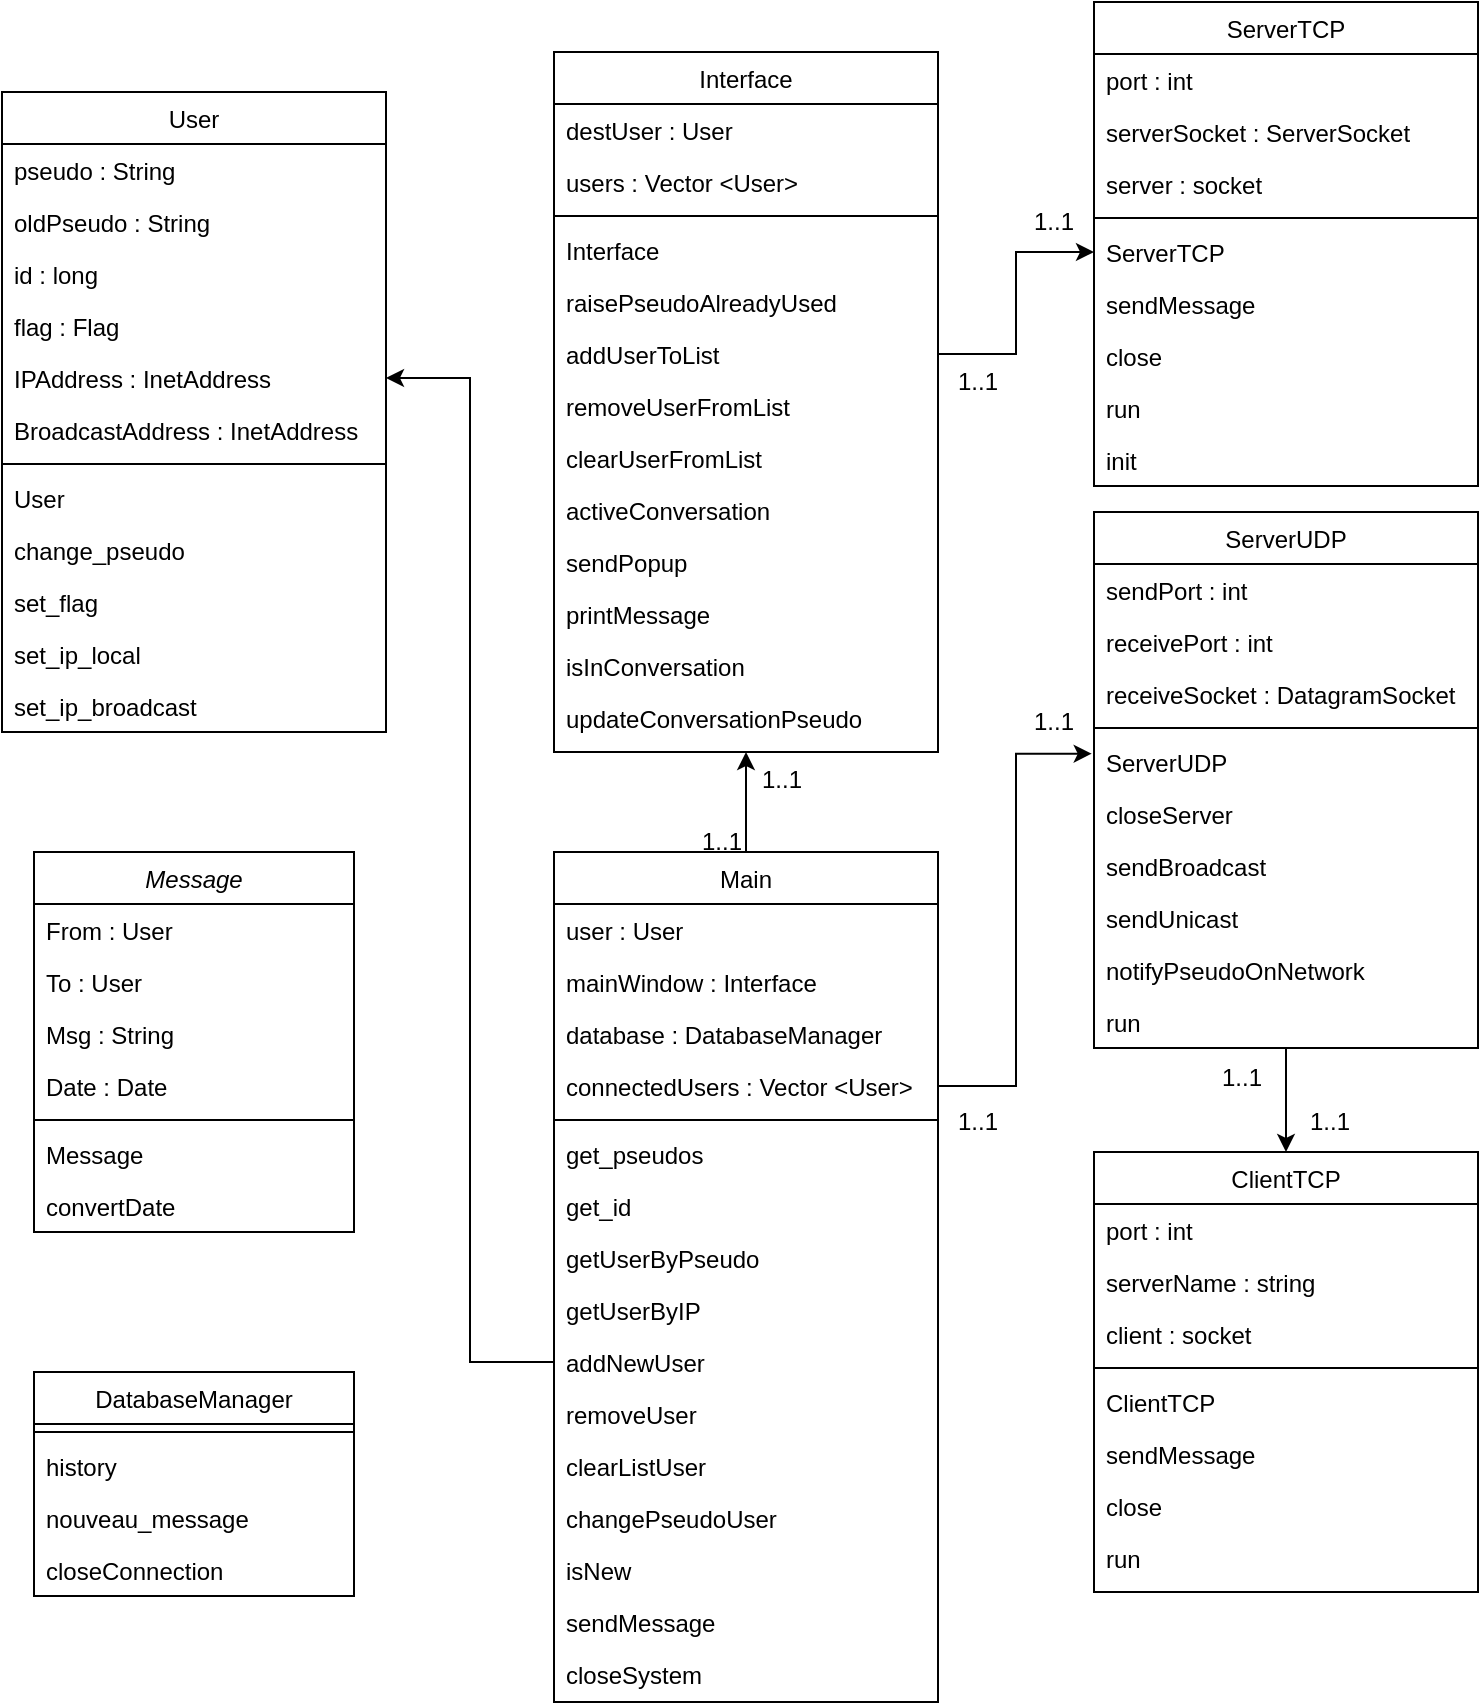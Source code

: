<mxfile version="16.4.11" type="github">
  <diagram id="C5RBs43oDa-KdzZeNtuy" name="Page-1">
    <mxGraphModel dx="1651" dy="467" grid="1" gridSize="10" guides="1" tooltips="1" connect="1" arrows="1" fold="1" page="1" pageScale="1" pageWidth="827" pageHeight="1169" math="0" shadow="0">
      <root>
        <mxCell id="WIyWlLk6GJQsqaUBKTNV-0" />
        <mxCell id="WIyWlLk6GJQsqaUBKTNV-1" parent="WIyWlLk6GJQsqaUBKTNV-0" />
        <mxCell id="8kLM8zrlsJxYvJIO7Vw3-0" value="Message" style="swimlane;fontStyle=2;align=center;verticalAlign=top;childLayout=stackLayout;horizontal=1;startSize=26;horizontalStack=0;resizeParent=1;resizeLast=0;collapsible=1;marginBottom=0;rounded=0;shadow=0;strokeWidth=1;" parent="WIyWlLk6GJQsqaUBKTNV-1" vertex="1">
          <mxGeometry x="-254" y="1010" width="160" height="190" as="geometry">
            <mxRectangle x="230" y="140" width="160" height="26" as="alternateBounds" />
          </mxGeometry>
        </mxCell>
        <mxCell id="8kLM8zrlsJxYvJIO7Vw3-1" value="From : User" style="text;align=left;verticalAlign=top;spacingLeft=4;spacingRight=4;overflow=hidden;rotatable=0;points=[[0,0.5],[1,0.5]];portConstraint=eastwest;" parent="8kLM8zrlsJxYvJIO7Vw3-0" vertex="1">
          <mxGeometry y="26" width="160" height="26" as="geometry" />
        </mxCell>
        <mxCell id="8kLM8zrlsJxYvJIO7Vw3-2" value="To : User" style="text;align=left;verticalAlign=top;spacingLeft=4;spacingRight=4;overflow=hidden;rotatable=0;points=[[0,0.5],[1,0.5]];portConstraint=eastwest;rounded=0;shadow=0;html=0;" parent="8kLM8zrlsJxYvJIO7Vw3-0" vertex="1">
          <mxGeometry y="52" width="160" height="26" as="geometry" />
        </mxCell>
        <mxCell id="8kLM8zrlsJxYvJIO7Vw3-3" value="Msg : String" style="text;align=left;verticalAlign=top;spacingLeft=4;spacingRight=4;overflow=hidden;rotatable=0;points=[[0,0.5],[1,0.5]];portConstraint=eastwest;rounded=0;shadow=0;html=0;" parent="8kLM8zrlsJxYvJIO7Vw3-0" vertex="1">
          <mxGeometry y="78" width="160" height="26" as="geometry" />
        </mxCell>
        <mxCell id="8kLM8zrlsJxYvJIO7Vw3-4" value="Date : Date" style="text;align=left;verticalAlign=top;spacingLeft=4;spacingRight=4;overflow=hidden;rotatable=0;points=[[0,0.5],[1,0.5]];portConstraint=eastwest;rounded=0;shadow=0;html=0;" parent="8kLM8zrlsJxYvJIO7Vw3-0" vertex="1">
          <mxGeometry y="104" width="160" height="26" as="geometry" />
        </mxCell>
        <mxCell id="8kLM8zrlsJxYvJIO7Vw3-5" value="" style="line;html=1;strokeWidth=1;align=left;verticalAlign=middle;spacingTop=-1;spacingLeft=3;spacingRight=3;rotatable=0;labelPosition=right;points=[];portConstraint=eastwest;" parent="8kLM8zrlsJxYvJIO7Vw3-0" vertex="1">
          <mxGeometry y="130" width="160" height="8" as="geometry" />
        </mxCell>
        <mxCell id="8kLM8zrlsJxYvJIO7Vw3-6" value="Message" style="text;align=left;verticalAlign=top;spacingLeft=4;spacingRight=4;overflow=hidden;rotatable=0;points=[[0,0.5],[1,0.5]];portConstraint=eastwest;" parent="8kLM8zrlsJxYvJIO7Vw3-0" vertex="1">
          <mxGeometry y="138" width="160" height="26" as="geometry" />
        </mxCell>
        <mxCell id="8kLM8zrlsJxYvJIO7Vw3-7" value="convertDate" style="text;align=left;verticalAlign=top;spacingLeft=4;spacingRight=4;overflow=hidden;rotatable=0;points=[[0,0.5],[1,0.5]];portConstraint=eastwest;" parent="8kLM8zrlsJxYvJIO7Vw3-0" vertex="1">
          <mxGeometry y="164" width="160" height="26" as="geometry" />
        </mxCell>
        <mxCell id="8kLM8zrlsJxYvJIO7Vw3-8" value="DatabaseManager" style="swimlane;fontStyle=0;align=center;verticalAlign=top;childLayout=stackLayout;horizontal=1;startSize=26;horizontalStack=0;resizeParent=1;resizeLast=0;collapsible=1;marginBottom=0;rounded=0;shadow=0;strokeWidth=1;" parent="WIyWlLk6GJQsqaUBKTNV-1" vertex="1">
          <mxGeometry x="-254" y="1270" width="160" height="112" as="geometry">
            <mxRectangle x="130" y="380" width="160" height="26" as="alternateBounds" />
          </mxGeometry>
        </mxCell>
        <mxCell id="8kLM8zrlsJxYvJIO7Vw3-9" value="" style="line;html=1;strokeWidth=1;align=left;verticalAlign=middle;spacingTop=-1;spacingLeft=3;spacingRight=3;rotatable=0;labelPosition=right;points=[];portConstraint=eastwest;" parent="8kLM8zrlsJxYvJIO7Vw3-8" vertex="1">
          <mxGeometry y="26" width="160" height="8" as="geometry" />
        </mxCell>
        <mxCell id="8kLM8zrlsJxYvJIO7Vw3-10" value="history" style="text;align=left;verticalAlign=top;spacingLeft=4;spacingRight=4;overflow=hidden;rotatable=0;points=[[0,0.5],[1,0.5]];portConstraint=eastwest;fontStyle=0" parent="8kLM8zrlsJxYvJIO7Vw3-8" vertex="1">
          <mxGeometry y="34" width="160" height="26" as="geometry" />
        </mxCell>
        <mxCell id="8kLM8zrlsJxYvJIO7Vw3-11" value="nouveau_message" style="text;align=left;verticalAlign=top;spacingLeft=4;spacingRight=4;overflow=hidden;rotatable=0;points=[[0,0.5],[1,0.5]];portConstraint=eastwest;" parent="8kLM8zrlsJxYvJIO7Vw3-8" vertex="1">
          <mxGeometry y="60" width="160" height="26" as="geometry" />
        </mxCell>
        <mxCell id="8kLM8zrlsJxYvJIO7Vw3-12" value="closeConnection" style="text;align=left;verticalAlign=top;spacingLeft=4;spacingRight=4;overflow=hidden;rotatable=0;points=[[0,0.5],[1,0.5]];portConstraint=eastwest;" parent="8kLM8zrlsJxYvJIO7Vw3-8" vertex="1">
          <mxGeometry y="86" width="160" height="26" as="geometry" />
        </mxCell>
        <mxCell id="8kLM8zrlsJxYvJIO7Vw3-13" value="User" style="swimlane;fontStyle=0;align=center;verticalAlign=top;childLayout=stackLayout;horizontal=1;startSize=26;horizontalStack=0;resizeParent=1;resizeLast=0;collapsible=1;marginBottom=0;rounded=0;shadow=0;strokeWidth=1;" parent="WIyWlLk6GJQsqaUBKTNV-1" vertex="1">
          <mxGeometry x="-270" y="630" width="192" height="320" as="geometry">
            <mxRectangle x="550" y="140" width="160" height="26" as="alternateBounds" />
          </mxGeometry>
        </mxCell>
        <mxCell id="8kLM8zrlsJxYvJIO7Vw3-14" value="pseudo : String" style="text;align=left;verticalAlign=top;spacingLeft=4;spacingRight=4;overflow=hidden;rotatable=0;points=[[0,0.5],[1,0.5]];portConstraint=eastwest;" parent="8kLM8zrlsJxYvJIO7Vw3-13" vertex="1">
          <mxGeometry y="26" width="192" height="26" as="geometry" />
        </mxCell>
        <mxCell id="8kLM8zrlsJxYvJIO7Vw3-15" value="oldPseudo : String" style="text;align=left;verticalAlign=top;spacingLeft=4;spacingRight=4;overflow=hidden;rotatable=0;points=[[0,0.5],[1,0.5]];portConstraint=eastwest;" parent="8kLM8zrlsJxYvJIO7Vw3-13" vertex="1">
          <mxGeometry y="52" width="192" height="26" as="geometry" />
        </mxCell>
        <mxCell id="8kLM8zrlsJxYvJIO7Vw3-16" value="id : long" style="text;align=left;verticalAlign=top;spacingLeft=4;spacingRight=4;overflow=hidden;rotatable=0;points=[[0,0.5],[1,0.5]];portConstraint=eastwest;rounded=0;shadow=0;html=0;" parent="8kLM8zrlsJxYvJIO7Vw3-13" vertex="1">
          <mxGeometry y="78" width="192" height="26" as="geometry" />
        </mxCell>
        <mxCell id="8kLM8zrlsJxYvJIO7Vw3-17" value="flag : Flag" style="text;align=left;verticalAlign=top;spacingLeft=4;spacingRight=4;overflow=hidden;rotatable=0;points=[[0,0.5],[1,0.5]];portConstraint=eastwest;rounded=0;shadow=0;html=0;" parent="8kLM8zrlsJxYvJIO7Vw3-13" vertex="1">
          <mxGeometry y="104" width="192" height="26" as="geometry" />
        </mxCell>
        <mxCell id="8kLM8zrlsJxYvJIO7Vw3-18" value="IPAddress : InetAddress" style="text;align=left;verticalAlign=top;spacingLeft=4;spacingRight=4;overflow=hidden;rotatable=0;points=[[0,0.5],[1,0.5]];portConstraint=eastwest;rounded=0;shadow=0;html=0;" parent="8kLM8zrlsJxYvJIO7Vw3-13" vertex="1">
          <mxGeometry y="130" width="192" height="26" as="geometry" />
        </mxCell>
        <mxCell id="8kLM8zrlsJxYvJIO7Vw3-19" value="BroadcastAddress : InetAddress" style="text;align=left;verticalAlign=top;spacingLeft=4;spacingRight=4;overflow=hidden;rotatable=0;points=[[0,0.5],[1,0.5]];portConstraint=eastwest;rounded=0;shadow=0;html=0;" parent="8kLM8zrlsJxYvJIO7Vw3-13" vertex="1">
          <mxGeometry y="156" width="192" height="26" as="geometry" />
        </mxCell>
        <mxCell id="8kLM8zrlsJxYvJIO7Vw3-20" value="" style="line;html=1;strokeWidth=1;align=left;verticalAlign=middle;spacingTop=-1;spacingLeft=3;spacingRight=3;rotatable=0;labelPosition=right;points=[];portConstraint=eastwest;" parent="8kLM8zrlsJxYvJIO7Vw3-13" vertex="1">
          <mxGeometry y="182" width="192" height="8" as="geometry" />
        </mxCell>
        <mxCell id="8kLM8zrlsJxYvJIO7Vw3-21" value="User " style="text;align=left;verticalAlign=top;spacingLeft=4;spacingRight=4;overflow=hidden;rotatable=0;points=[[0,0.5],[1,0.5]];portConstraint=eastwest;" parent="8kLM8zrlsJxYvJIO7Vw3-13" vertex="1">
          <mxGeometry y="190" width="192" height="26" as="geometry" />
        </mxCell>
        <mxCell id="8kLM8zrlsJxYvJIO7Vw3-22" value="change_pseudo" style="text;align=left;verticalAlign=top;spacingLeft=4;spacingRight=4;overflow=hidden;rotatable=0;points=[[0,0.5],[1,0.5]];portConstraint=eastwest;" parent="8kLM8zrlsJxYvJIO7Vw3-13" vertex="1">
          <mxGeometry y="216" width="192" height="26" as="geometry" />
        </mxCell>
        <mxCell id="8kLM8zrlsJxYvJIO7Vw3-23" value="set_flag" style="text;align=left;verticalAlign=top;spacingLeft=4;spacingRight=4;overflow=hidden;rotatable=0;points=[[0,0.5],[1,0.5]];portConstraint=eastwest;" parent="8kLM8zrlsJxYvJIO7Vw3-13" vertex="1">
          <mxGeometry y="242" width="192" height="26" as="geometry" />
        </mxCell>
        <mxCell id="8kLM8zrlsJxYvJIO7Vw3-24" value="set_ip_local" style="text;align=left;verticalAlign=top;spacingLeft=4;spacingRight=4;overflow=hidden;rotatable=0;points=[[0,0.5],[1,0.5]];portConstraint=eastwest;" parent="8kLM8zrlsJxYvJIO7Vw3-13" vertex="1">
          <mxGeometry y="268" width="192" height="26" as="geometry" />
        </mxCell>
        <mxCell id="8kLM8zrlsJxYvJIO7Vw3-25" value="set_ip_broadcast" style="text;align=left;verticalAlign=top;spacingLeft=4;spacingRight=4;overflow=hidden;rotatable=0;points=[[0,0.5],[1,0.5]];portConstraint=eastwest;" parent="8kLM8zrlsJxYvJIO7Vw3-13" vertex="1">
          <mxGeometry y="294" width="192" height="26" as="geometry" />
        </mxCell>
        <mxCell id="8kLM8zrlsJxYvJIO7Vw3-26" value="Interface" style="swimlane;fontStyle=0;align=center;verticalAlign=top;childLayout=stackLayout;horizontal=1;startSize=26;horizontalStack=0;resizeParent=1;resizeLast=0;collapsible=1;marginBottom=0;rounded=0;shadow=0;strokeWidth=1;" parent="WIyWlLk6GJQsqaUBKTNV-1" vertex="1">
          <mxGeometry x="6" y="610" width="192" height="350" as="geometry">
            <mxRectangle x="550" y="140" width="160" height="26" as="alternateBounds" />
          </mxGeometry>
        </mxCell>
        <mxCell id="8kLM8zrlsJxYvJIO7Vw3-28" value="destUser : User" style="text;align=left;verticalAlign=top;spacingLeft=4;spacingRight=4;overflow=hidden;rotatable=0;points=[[0,0.5],[1,0.5]];portConstraint=eastwest;" parent="8kLM8zrlsJxYvJIO7Vw3-26" vertex="1">
          <mxGeometry y="26" width="192" height="26" as="geometry" />
        </mxCell>
        <mxCell id="8kLM8zrlsJxYvJIO7Vw3-29" value="users : Vector &lt;User&gt;" style="text;align=left;verticalAlign=top;spacingLeft=4;spacingRight=4;overflow=hidden;rotatable=0;points=[[0,0.5],[1,0.5]];portConstraint=eastwest;rounded=0;shadow=0;html=0;" parent="8kLM8zrlsJxYvJIO7Vw3-26" vertex="1">
          <mxGeometry y="52" width="192" height="26" as="geometry" />
        </mxCell>
        <mxCell id="8kLM8zrlsJxYvJIO7Vw3-31" value="" style="line;html=1;strokeWidth=1;align=left;verticalAlign=middle;spacingTop=-1;spacingLeft=3;spacingRight=3;rotatable=0;labelPosition=right;points=[];portConstraint=eastwest;" parent="8kLM8zrlsJxYvJIO7Vw3-26" vertex="1">
          <mxGeometry y="78" width="192" height="8" as="geometry" />
        </mxCell>
        <mxCell id="8kLM8zrlsJxYvJIO7Vw3-32" value="Interface" style="text;align=left;verticalAlign=top;spacingLeft=4;spacingRight=4;overflow=hidden;rotatable=0;points=[[0,0.5],[1,0.5]];portConstraint=eastwest;" parent="8kLM8zrlsJxYvJIO7Vw3-26" vertex="1">
          <mxGeometry y="86" width="192" height="26" as="geometry" />
        </mxCell>
        <mxCell id="8kLM8zrlsJxYvJIO7Vw3-43" value="raisePseudoAlreadyUsed" style="text;align=left;verticalAlign=top;spacingLeft=4;spacingRight=4;overflow=hidden;rotatable=0;points=[[0,0.5],[1,0.5]];portConstraint=eastwest;" parent="8kLM8zrlsJxYvJIO7Vw3-26" vertex="1">
          <mxGeometry y="112" width="192" height="26" as="geometry" />
        </mxCell>
        <mxCell id="8kLM8zrlsJxYvJIO7Vw3-44" value="addUserToList" style="text;align=left;verticalAlign=top;spacingLeft=4;spacingRight=4;overflow=hidden;rotatable=0;points=[[0,0.5],[1,0.5]];portConstraint=eastwest;" parent="8kLM8zrlsJxYvJIO7Vw3-26" vertex="1">
          <mxGeometry y="138" width="192" height="26" as="geometry" />
        </mxCell>
        <mxCell id="8kLM8zrlsJxYvJIO7Vw3-45" value="removeUserFromList" style="text;align=left;verticalAlign=top;spacingLeft=4;spacingRight=4;overflow=hidden;rotatable=0;points=[[0,0.5],[1,0.5]];portConstraint=eastwest;" parent="8kLM8zrlsJxYvJIO7Vw3-26" vertex="1">
          <mxGeometry y="164" width="192" height="26" as="geometry" />
        </mxCell>
        <mxCell id="8kLM8zrlsJxYvJIO7Vw3-46" value="clearUserFromList" style="text;align=left;verticalAlign=top;spacingLeft=4;spacingRight=4;overflow=hidden;rotatable=0;points=[[0,0.5],[1,0.5]];portConstraint=eastwest;" parent="8kLM8zrlsJxYvJIO7Vw3-26" vertex="1">
          <mxGeometry y="190" width="192" height="26" as="geometry" />
        </mxCell>
        <mxCell id="8kLM8zrlsJxYvJIO7Vw3-48" value="activeConversation" style="text;align=left;verticalAlign=top;spacingLeft=4;spacingRight=4;overflow=hidden;rotatable=0;points=[[0,0.5],[1,0.5]];portConstraint=eastwest;" parent="8kLM8zrlsJxYvJIO7Vw3-26" vertex="1">
          <mxGeometry y="216" width="192" height="26" as="geometry" />
        </mxCell>
        <mxCell id="8kLM8zrlsJxYvJIO7Vw3-49" value="sendPopup" style="text;align=left;verticalAlign=top;spacingLeft=4;spacingRight=4;overflow=hidden;rotatable=0;points=[[0,0.5],[1,0.5]];portConstraint=eastwest;" parent="8kLM8zrlsJxYvJIO7Vw3-26" vertex="1">
          <mxGeometry y="242" width="192" height="26" as="geometry" />
        </mxCell>
        <mxCell id="8kLM8zrlsJxYvJIO7Vw3-50" value="printMessage" style="text;align=left;verticalAlign=top;spacingLeft=4;spacingRight=4;overflow=hidden;rotatable=0;points=[[0,0.5],[1,0.5]];portConstraint=eastwest;" parent="8kLM8zrlsJxYvJIO7Vw3-26" vertex="1">
          <mxGeometry y="268" width="192" height="26" as="geometry" />
        </mxCell>
        <mxCell id="8kLM8zrlsJxYvJIO7Vw3-54" value="isInConversation" style="text;align=left;verticalAlign=top;spacingLeft=4;spacingRight=4;overflow=hidden;rotatable=0;points=[[0,0.5],[1,0.5]];portConstraint=eastwest;" parent="8kLM8zrlsJxYvJIO7Vw3-26" vertex="1">
          <mxGeometry y="294" width="192" height="26" as="geometry" />
        </mxCell>
        <mxCell id="8kLM8zrlsJxYvJIO7Vw3-55" value="updateConversationPseudo" style="text;align=left;verticalAlign=top;spacingLeft=4;spacingRight=4;overflow=hidden;rotatable=0;points=[[0,0.5],[1,0.5]];portConstraint=eastwest;" parent="8kLM8zrlsJxYvJIO7Vw3-26" vertex="1">
          <mxGeometry y="320" width="192" height="26" as="geometry" />
        </mxCell>
        <mxCell id="8kLM8zrlsJxYvJIO7Vw3-56" value="ClientTCP" style="swimlane;fontStyle=0;align=center;verticalAlign=top;childLayout=stackLayout;horizontal=1;startSize=26;horizontalStack=0;resizeParent=1;resizeLast=0;collapsible=1;marginBottom=0;rounded=0;shadow=0;strokeWidth=1;" parent="WIyWlLk6GJQsqaUBKTNV-1" vertex="1">
          <mxGeometry x="276" y="1160" width="192" height="220" as="geometry">
            <mxRectangle x="550" y="140" width="160" height="26" as="alternateBounds" />
          </mxGeometry>
        </mxCell>
        <mxCell id="8kLM8zrlsJxYvJIO7Vw3-57" value="port : int" style="text;align=left;verticalAlign=top;spacingLeft=4;spacingRight=4;overflow=hidden;rotatable=0;points=[[0,0.5],[1,0.5]];portConstraint=eastwest;" parent="8kLM8zrlsJxYvJIO7Vw3-56" vertex="1">
          <mxGeometry y="26" width="192" height="26" as="geometry" />
        </mxCell>
        <mxCell id="8kLM8zrlsJxYvJIO7Vw3-58" value="serverName : string" style="text;align=left;verticalAlign=top;spacingLeft=4;spacingRight=4;overflow=hidden;rotatable=0;points=[[0,0.5],[1,0.5]];portConstraint=eastwest;" parent="8kLM8zrlsJxYvJIO7Vw3-56" vertex="1">
          <mxGeometry y="52" width="192" height="26" as="geometry" />
        </mxCell>
        <mxCell id="8kLM8zrlsJxYvJIO7Vw3-59" value="client : socket" style="text;align=left;verticalAlign=top;spacingLeft=4;spacingRight=4;overflow=hidden;rotatable=0;points=[[0,0.5],[1,0.5]];portConstraint=eastwest;rounded=0;shadow=0;html=0;" parent="8kLM8zrlsJxYvJIO7Vw3-56" vertex="1">
          <mxGeometry y="78" width="192" height="26" as="geometry" />
        </mxCell>
        <mxCell id="8kLM8zrlsJxYvJIO7Vw3-60" value="" style="line;html=1;strokeWidth=1;align=left;verticalAlign=middle;spacingTop=-1;spacingLeft=3;spacingRight=3;rotatable=0;labelPosition=right;points=[];portConstraint=eastwest;" parent="8kLM8zrlsJxYvJIO7Vw3-56" vertex="1">
          <mxGeometry y="104" width="192" height="8" as="geometry" />
        </mxCell>
        <mxCell id="8kLM8zrlsJxYvJIO7Vw3-61" value="ClientTCP" style="text;align=left;verticalAlign=top;spacingLeft=4;spacingRight=4;overflow=hidden;rotatable=0;points=[[0,0.5],[1,0.5]];portConstraint=eastwest;" parent="8kLM8zrlsJxYvJIO7Vw3-56" vertex="1">
          <mxGeometry y="112" width="192" height="26" as="geometry" />
        </mxCell>
        <mxCell id="8kLM8zrlsJxYvJIO7Vw3-62" value="sendMessage" style="text;align=left;verticalAlign=top;spacingLeft=4;spacingRight=4;overflow=hidden;rotatable=0;points=[[0,0.5],[1,0.5]];portConstraint=eastwest;" parent="8kLM8zrlsJxYvJIO7Vw3-56" vertex="1">
          <mxGeometry y="138" width="192" height="26" as="geometry" />
        </mxCell>
        <mxCell id="8kLM8zrlsJxYvJIO7Vw3-63" value="close" style="text;align=left;verticalAlign=top;spacingLeft=4;spacingRight=4;overflow=hidden;rotatable=0;points=[[0,0.5],[1,0.5]];portConstraint=eastwest;" parent="8kLM8zrlsJxYvJIO7Vw3-56" vertex="1">
          <mxGeometry y="164" width="192" height="26" as="geometry" />
        </mxCell>
        <mxCell id="8kLM8zrlsJxYvJIO7Vw3-64" value="run" style="text;align=left;verticalAlign=top;spacingLeft=4;spacingRight=4;overflow=hidden;rotatable=0;points=[[0,0.5],[1,0.5]];portConstraint=eastwest;" parent="8kLM8zrlsJxYvJIO7Vw3-56" vertex="1">
          <mxGeometry y="190" width="192" height="26" as="geometry" />
        </mxCell>
        <mxCell id="8kLM8zrlsJxYvJIO7Vw3-65" value="ServerTCP" style="swimlane;fontStyle=0;align=center;verticalAlign=top;childLayout=stackLayout;horizontal=1;startSize=26;horizontalStack=0;resizeParent=1;resizeLast=0;collapsible=1;marginBottom=0;rounded=0;shadow=0;strokeWidth=1;" parent="WIyWlLk6GJQsqaUBKTNV-1" vertex="1">
          <mxGeometry x="276" y="585" width="192" height="242" as="geometry">
            <mxRectangle x="550" y="140" width="160" height="26" as="alternateBounds" />
          </mxGeometry>
        </mxCell>
        <mxCell id="8kLM8zrlsJxYvJIO7Vw3-66" value="port : int" style="text;align=left;verticalAlign=top;spacingLeft=4;spacingRight=4;overflow=hidden;rotatable=0;points=[[0,0.5],[1,0.5]];portConstraint=eastwest;" parent="8kLM8zrlsJxYvJIO7Vw3-65" vertex="1">
          <mxGeometry y="26" width="192" height="26" as="geometry" />
        </mxCell>
        <mxCell id="8kLM8zrlsJxYvJIO7Vw3-67" value="serverSocket : ServerSocket" style="text;align=left;verticalAlign=top;spacingLeft=4;spacingRight=4;overflow=hidden;rotatable=0;points=[[0,0.5],[1,0.5]];portConstraint=eastwest;" parent="8kLM8zrlsJxYvJIO7Vw3-65" vertex="1">
          <mxGeometry y="52" width="192" height="26" as="geometry" />
        </mxCell>
        <mxCell id="8kLM8zrlsJxYvJIO7Vw3-68" value="server : socket" style="text;align=left;verticalAlign=top;spacingLeft=4;spacingRight=4;overflow=hidden;rotatable=0;points=[[0,0.5],[1,0.5]];portConstraint=eastwest;rounded=0;shadow=0;html=0;" parent="8kLM8zrlsJxYvJIO7Vw3-65" vertex="1">
          <mxGeometry y="78" width="192" height="26" as="geometry" />
        </mxCell>
        <mxCell id="8kLM8zrlsJxYvJIO7Vw3-69" value="" style="line;html=1;strokeWidth=1;align=left;verticalAlign=middle;spacingTop=-1;spacingLeft=3;spacingRight=3;rotatable=0;labelPosition=right;points=[];portConstraint=eastwest;" parent="8kLM8zrlsJxYvJIO7Vw3-65" vertex="1">
          <mxGeometry y="104" width="192" height="8" as="geometry" />
        </mxCell>
        <mxCell id="8kLM8zrlsJxYvJIO7Vw3-70" value="ServerTCP" style="text;align=left;verticalAlign=top;spacingLeft=4;spacingRight=4;overflow=hidden;rotatable=0;points=[[0,0.5],[1,0.5]];portConstraint=eastwest;" parent="8kLM8zrlsJxYvJIO7Vw3-65" vertex="1">
          <mxGeometry y="112" width="192" height="26" as="geometry" />
        </mxCell>
        <mxCell id="8kLM8zrlsJxYvJIO7Vw3-71" value="sendMessage" style="text;align=left;verticalAlign=top;spacingLeft=4;spacingRight=4;overflow=hidden;rotatable=0;points=[[0,0.5],[1,0.5]];portConstraint=eastwest;" parent="8kLM8zrlsJxYvJIO7Vw3-65" vertex="1">
          <mxGeometry y="138" width="192" height="26" as="geometry" />
        </mxCell>
        <mxCell id="8kLM8zrlsJxYvJIO7Vw3-72" value="close" style="text;align=left;verticalAlign=top;spacingLeft=4;spacingRight=4;overflow=hidden;rotatable=0;points=[[0,0.5],[1,0.5]];portConstraint=eastwest;" parent="8kLM8zrlsJxYvJIO7Vw3-65" vertex="1">
          <mxGeometry y="164" width="192" height="26" as="geometry" />
        </mxCell>
        <mxCell id="8kLM8zrlsJxYvJIO7Vw3-73" value="run" style="text;align=left;verticalAlign=top;spacingLeft=4;spacingRight=4;overflow=hidden;rotatable=0;points=[[0,0.5],[1,0.5]];portConstraint=eastwest;" parent="8kLM8zrlsJxYvJIO7Vw3-65" vertex="1">
          <mxGeometry y="190" width="192" height="26" as="geometry" />
        </mxCell>
        <mxCell id="8kLM8zrlsJxYvJIO7Vw3-74" value="init" style="text;align=left;verticalAlign=top;spacingLeft=4;spacingRight=4;overflow=hidden;rotatable=0;points=[[0,0.5],[1,0.5]];portConstraint=eastwest;" parent="8kLM8zrlsJxYvJIO7Vw3-65" vertex="1">
          <mxGeometry y="216" width="192" height="26" as="geometry" />
        </mxCell>
        <mxCell id="izedvdvRfEevCyyJoDIT-21" style="edgeStyle=orthogonalEdgeStyle;rounded=0;orthogonalLoop=1;jettySize=auto;html=1;entryX=0.5;entryY=0;entryDx=0;entryDy=0;" edge="1" parent="WIyWlLk6GJQsqaUBKTNV-1" source="8kLM8zrlsJxYvJIO7Vw3-75" target="8kLM8zrlsJxYvJIO7Vw3-56">
          <mxGeometry relative="1" as="geometry" />
        </mxCell>
        <mxCell id="8kLM8zrlsJxYvJIO7Vw3-75" value="ServerUDP" style="swimlane;fontStyle=0;align=center;verticalAlign=top;childLayout=stackLayout;horizontal=1;startSize=26;horizontalStack=0;resizeParent=1;resizeLast=0;collapsible=1;marginBottom=0;rounded=0;shadow=0;strokeWidth=1;" parent="WIyWlLk6GJQsqaUBKTNV-1" vertex="1">
          <mxGeometry x="276" y="840" width="192" height="268" as="geometry">
            <mxRectangle x="550" y="140" width="160" height="26" as="alternateBounds" />
          </mxGeometry>
        </mxCell>
        <mxCell id="8kLM8zrlsJxYvJIO7Vw3-76" value="sendPort : int" style="text;align=left;verticalAlign=top;spacingLeft=4;spacingRight=4;overflow=hidden;rotatable=0;points=[[0,0.5],[1,0.5]];portConstraint=eastwest;" parent="8kLM8zrlsJxYvJIO7Vw3-75" vertex="1">
          <mxGeometry y="26" width="192" height="26" as="geometry" />
        </mxCell>
        <mxCell id="8kLM8zrlsJxYvJIO7Vw3-77" value="receivePort : int" style="text;align=left;verticalAlign=top;spacingLeft=4;spacingRight=4;overflow=hidden;rotatable=0;points=[[0,0.5],[1,0.5]];portConstraint=eastwest;" parent="8kLM8zrlsJxYvJIO7Vw3-75" vertex="1">
          <mxGeometry y="52" width="192" height="26" as="geometry" />
        </mxCell>
        <mxCell id="8kLM8zrlsJxYvJIO7Vw3-78" value="receiveSocket : DatagramSocket" style="text;align=left;verticalAlign=top;spacingLeft=4;spacingRight=4;overflow=hidden;rotatable=0;points=[[0,0.5],[1,0.5]];portConstraint=eastwest;rounded=0;shadow=0;html=0;" parent="8kLM8zrlsJxYvJIO7Vw3-75" vertex="1">
          <mxGeometry y="78" width="192" height="26" as="geometry" />
        </mxCell>
        <mxCell id="8kLM8zrlsJxYvJIO7Vw3-79" value="" style="line;html=1;strokeWidth=1;align=left;verticalAlign=middle;spacingTop=-1;spacingLeft=3;spacingRight=3;rotatable=0;labelPosition=right;points=[];portConstraint=eastwest;" parent="8kLM8zrlsJxYvJIO7Vw3-75" vertex="1">
          <mxGeometry y="104" width="192" height="8" as="geometry" />
        </mxCell>
        <mxCell id="8kLM8zrlsJxYvJIO7Vw3-80" value="ServerUDP" style="text;align=left;verticalAlign=top;spacingLeft=4;spacingRight=4;overflow=hidden;rotatable=0;points=[[0,0.5],[1,0.5]];portConstraint=eastwest;" parent="8kLM8zrlsJxYvJIO7Vw3-75" vertex="1">
          <mxGeometry y="112" width="192" height="26" as="geometry" />
        </mxCell>
        <mxCell id="8kLM8zrlsJxYvJIO7Vw3-81" value="closeServer" style="text;align=left;verticalAlign=top;spacingLeft=4;spacingRight=4;overflow=hidden;rotatable=0;points=[[0,0.5],[1,0.5]];portConstraint=eastwest;" parent="8kLM8zrlsJxYvJIO7Vw3-75" vertex="1">
          <mxGeometry y="138" width="192" height="26" as="geometry" />
        </mxCell>
        <mxCell id="8kLM8zrlsJxYvJIO7Vw3-82" value="sendBroadcast" style="text;align=left;verticalAlign=top;spacingLeft=4;spacingRight=4;overflow=hidden;rotatable=0;points=[[0,0.5],[1,0.5]];portConstraint=eastwest;" parent="8kLM8zrlsJxYvJIO7Vw3-75" vertex="1">
          <mxGeometry y="164" width="192" height="26" as="geometry" />
        </mxCell>
        <mxCell id="8kLM8zrlsJxYvJIO7Vw3-83" value="sendUnicast" style="text;align=left;verticalAlign=top;spacingLeft=4;spacingRight=4;overflow=hidden;rotatable=0;points=[[0,0.5],[1,0.5]];portConstraint=eastwest;" parent="8kLM8zrlsJxYvJIO7Vw3-75" vertex="1">
          <mxGeometry y="190" width="192" height="26" as="geometry" />
        </mxCell>
        <mxCell id="8kLM8zrlsJxYvJIO7Vw3-84" value="notifyPseudoOnNetwork" style="text;align=left;verticalAlign=top;spacingLeft=4;spacingRight=4;overflow=hidden;rotatable=0;points=[[0,0.5],[1,0.5]];portConstraint=eastwest;" parent="8kLM8zrlsJxYvJIO7Vw3-75" vertex="1">
          <mxGeometry y="216" width="192" height="26" as="geometry" />
        </mxCell>
        <mxCell id="8kLM8zrlsJxYvJIO7Vw3-85" value="run" style="text;align=left;verticalAlign=top;spacingLeft=4;spacingRight=4;overflow=hidden;rotatable=0;points=[[0,0.5],[1,0.5]];portConstraint=eastwest;" parent="8kLM8zrlsJxYvJIO7Vw3-75" vertex="1">
          <mxGeometry y="242" width="192" height="26" as="geometry" />
        </mxCell>
        <mxCell id="izedvdvRfEevCyyJoDIT-2" style="edgeStyle=orthogonalEdgeStyle;rounded=0;orthogonalLoop=1;jettySize=auto;html=1;entryX=0.5;entryY=1;entryDx=0;entryDy=0;" edge="1" parent="WIyWlLk6GJQsqaUBKTNV-1" source="8kLM8zrlsJxYvJIO7Vw3-86" target="8kLM8zrlsJxYvJIO7Vw3-26">
          <mxGeometry relative="1" as="geometry" />
        </mxCell>
        <mxCell id="8kLM8zrlsJxYvJIO7Vw3-86" value="Main" style="swimlane;fontStyle=0;align=center;verticalAlign=top;childLayout=stackLayout;horizontal=1;startSize=26;horizontalStack=0;resizeParent=1;resizeLast=0;collapsible=1;marginBottom=0;rounded=0;shadow=0;strokeWidth=1;" parent="WIyWlLk6GJQsqaUBKTNV-1" vertex="1">
          <mxGeometry x="6" y="1010" width="192" height="425" as="geometry">
            <mxRectangle x="550" y="140" width="160" height="26" as="alternateBounds" />
          </mxGeometry>
        </mxCell>
        <mxCell id="8kLM8zrlsJxYvJIO7Vw3-87" value="user : User" style="text;align=left;verticalAlign=top;spacingLeft=4;spacingRight=4;overflow=hidden;rotatable=0;points=[[0,0.5],[1,0.5]];portConstraint=eastwest;" parent="8kLM8zrlsJxYvJIO7Vw3-86" vertex="1">
          <mxGeometry y="26" width="192" height="26" as="geometry" />
        </mxCell>
        <mxCell id="8kLM8zrlsJxYvJIO7Vw3-88" value="mainWindow : Interface" style="text;align=left;verticalAlign=top;spacingLeft=4;spacingRight=4;overflow=hidden;rotatable=0;points=[[0,0.5],[1,0.5]];portConstraint=eastwest;" parent="8kLM8zrlsJxYvJIO7Vw3-86" vertex="1">
          <mxGeometry y="52" width="192" height="26" as="geometry" />
        </mxCell>
        <mxCell id="8kLM8zrlsJxYvJIO7Vw3-89" value="database : DatabaseManager" style="text;align=left;verticalAlign=top;spacingLeft=4;spacingRight=4;overflow=hidden;rotatable=0;points=[[0,0.5],[1,0.5]];portConstraint=eastwest;rounded=0;shadow=0;html=0;" parent="8kLM8zrlsJxYvJIO7Vw3-86" vertex="1">
          <mxGeometry y="78" width="192" height="26" as="geometry" />
        </mxCell>
        <mxCell id="8kLM8zrlsJxYvJIO7Vw3-93" value="connectedUsers : Vector &lt;User&gt;" style="text;align=left;verticalAlign=top;spacingLeft=4;spacingRight=4;overflow=hidden;rotatable=0;points=[[0,0.5],[1,0.5]];portConstraint=eastwest;rounded=0;shadow=0;html=0;" parent="8kLM8zrlsJxYvJIO7Vw3-86" vertex="1">
          <mxGeometry y="104" width="192" height="26" as="geometry" />
        </mxCell>
        <mxCell id="8kLM8zrlsJxYvJIO7Vw3-94" value="" style="line;html=1;strokeWidth=1;align=left;verticalAlign=middle;spacingTop=-1;spacingLeft=3;spacingRight=3;rotatable=0;labelPosition=right;points=[];portConstraint=eastwest;" parent="8kLM8zrlsJxYvJIO7Vw3-86" vertex="1">
          <mxGeometry y="130" width="192" height="8" as="geometry" />
        </mxCell>
        <mxCell id="8kLM8zrlsJxYvJIO7Vw3-99" value="get_pseudos" style="text;align=left;verticalAlign=top;spacingLeft=4;spacingRight=4;overflow=hidden;rotatable=0;points=[[0,0.5],[1,0.5]];portConstraint=eastwest;" parent="8kLM8zrlsJxYvJIO7Vw3-86" vertex="1">
          <mxGeometry y="138" width="192" height="26" as="geometry" />
        </mxCell>
        <mxCell id="8kLM8zrlsJxYvJIO7Vw3-100" value="get_id" style="text;align=left;verticalAlign=top;spacingLeft=4;spacingRight=4;overflow=hidden;rotatable=0;points=[[0,0.5],[1,0.5]];portConstraint=eastwest;" parent="8kLM8zrlsJxYvJIO7Vw3-86" vertex="1">
          <mxGeometry y="164" width="192" height="26" as="geometry" />
        </mxCell>
        <mxCell id="8kLM8zrlsJxYvJIO7Vw3-101" value="getUserByPseudo" style="text;align=left;verticalAlign=top;spacingLeft=4;spacingRight=4;overflow=hidden;rotatable=0;points=[[0,0.5],[1,0.5]];portConstraint=eastwest;" parent="8kLM8zrlsJxYvJIO7Vw3-86" vertex="1">
          <mxGeometry y="190" width="192" height="26" as="geometry" />
        </mxCell>
        <mxCell id="8kLM8zrlsJxYvJIO7Vw3-102" value="getUserByIP" style="text;align=left;verticalAlign=top;spacingLeft=4;spacingRight=4;overflow=hidden;rotatable=0;points=[[0,0.5],[1,0.5]];portConstraint=eastwest;" parent="8kLM8zrlsJxYvJIO7Vw3-86" vertex="1">
          <mxGeometry y="216" width="192" height="26" as="geometry" />
        </mxCell>
        <mxCell id="8kLM8zrlsJxYvJIO7Vw3-103" value="addNewUser" style="text;align=left;verticalAlign=top;spacingLeft=4;spacingRight=4;overflow=hidden;rotatable=0;points=[[0,0.5],[1,0.5]];portConstraint=eastwest;" parent="8kLM8zrlsJxYvJIO7Vw3-86" vertex="1">
          <mxGeometry y="242" width="192" height="26" as="geometry" />
        </mxCell>
        <mxCell id="8kLM8zrlsJxYvJIO7Vw3-104" value="removeUser" style="text;align=left;verticalAlign=top;spacingLeft=4;spacingRight=4;overflow=hidden;rotatable=0;points=[[0,0.5],[1,0.5]];portConstraint=eastwest;" parent="8kLM8zrlsJxYvJIO7Vw3-86" vertex="1">
          <mxGeometry y="268" width="192" height="26" as="geometry" />
        </mxCell>
        <mxCell id="8kLM8zrlsJxYvJIO7Vw3-105" value="clearListUser" style="text;align=left;verticalAlign=top;spacingLeft=4;spacingRight=4;overflow=hidden;rotatable=0;points=[[0,0.5],[1,0.5]];portConstraint=eastwest;" parent="8kLM8zrlsJxYvJIO7Vw3-86" vertex="1">
          <mxGeometry y="294" width="192" height="26" as="geometry" />
        </mxCell>
        <mxCell id="8kLM8zrlsJxYvJIO7Vw3-106" value="changePseudoUser" style="text;align=left;verticalAlign=top;spacingLeft=4;spacingRight=4;overflow=hidden;rotatable=0;points=[[0,0.5],[1,0.5]];portConstraint=eastwest;" parent="8kLM8zrlsJxYvJIO7Vw3-86" vertex="1">
          <mxGeometry y="320" width="192" height="26" as="geometry" />
        </mxCell>
        <mxCell id="8kLM8zrlsJxYvJIO7Vw3-107" value="isNew" style="text;align=left;verticalAlign=top;spacingLeft=4;spacingRight=4;overflow=hidden;rotatable=0;points=[[0,0.5],[1,0.5]];portConstraint=eastwest;" parent="8kLM8zrlsJxYvJIO7Vw3-86" vertex="1">
          <mxGeometry y="346" width="192" height="26" as="geometry" />
        </mxCell>
        <mxCell id="8kLM8zrlsJxYvJIO7Vw3-109" value="sendMessage" style="text;align=left;verticalAlign=top;spacingLeft=4;spacingRight=4;overflow=hidden;rotatable=0;points=[[0,0.5],[1,0.5]];portConstraint=eastwest;" parent="8kLM8zrlsJxYvJIO7Vw3-86" vertex="1">
          <mxGeometry y="372" width="192" height="26" as="geometry" />
        </mxCell>
        <mxCell id="8kLM8zrlsJxYvJIO7Vw3-110" value="closeSystem" style="text;align=left;verticalAlign=top;spacingLeft=4;spacingRight=4;overflow=hidden;rotatable=0;points=[[0,0.5],[1,0.5]];portConstraint=eastwest;" parent="8kLM8zrlsJxYvJIO7Vw3-86" vertex="1">
          <mxGeometry y="398" width="192" height="26" as="geometry" />
        </mxCell>
        <mxCell id="izedvdvRfEevCyyJoDIT-3" value="1..1" style="text;html=1;strokeColor=none;fillColor=none;align=center;verticalAlign=middle;whiteSpace=wrap;rounded=0;" vertex="1" parent="WIyWlLk6GJQsqaUBKTNV-1">
          <mxGeometry x="100" y="959" width="40" height="30" as="geometry" />
        </mxCell>
        <mxCell id="izedvdvRfEevCyyJoDIT-4" value="1..1" style="text;html=1;strokeColor=none;fillColor=none;align=center;verticalAlign=middle;whiteSpace=wrap;rounded=0;" vertex="1" parent="WIyWlLk6GJQsqaUBKTNV-1">
          <mxGeometry x="70" y="990" width="40" height="30" as="geometry" />
        </mxCell>
        <mxCell id="izedvdvRfEevCyyJoDIT-11" style="edgeStyle=orthogonalEdgeStyle;rounded=0;orthogonalLoop=1;jettySize=auto;html=1;entryX=-0.006;entryY=0.341;entryDx=0;entryDy=0;entryPerimeter=0;" edge="1" parent="WIyWlLk6GJQsqaUBKTNV-1" source="8kLM8zrlsJxYvJIO7Vw3-93" target="8kLM8zrlsJxYvJIO7Vw3-80">
          <mxGeometry relative="1" as="geometry" />
        </mxCell>
        <mxCell id="izedvdvRfEevCyyJoDIT-13" value="1..1" style="text;html=1;strokeColor=none;fillColor=none;align=center;verticalAlign=middle;whiteSpace=wrap;rounded=0;" vertex="1" parent="WIyWlLk6GJQsqaUBKTNV-1">
          <mxGeometry x="330" y="1108" width="40" height="30" as="geometry" />
        </mxCell>
        <mxCell id="izedvdvRfEevCyyJoDIT-14" value="1..1" style="text;html=1;strokeColor=none;fillColor=none;align=center;verticalAlign=middle;whiteSpace=wrap;rounded=0;" vertex="1" parent="WIyWlLk6GJQsqaUBKTNV-1">
          <mxGeometry x="236" y="930" width="40" height="30" as="geometry" />
        </mxCell>
        <mxCell id="izedvdvRfEevCyyJoDIT-18" style="edgeStyle=orthogonalEdgeStyle;rounded=0;orthogonalLoop=1;jettySize=auto;html=1;entryX=0;entryY=0.5;entryDx=0;entryDy=0;" edge="1" parent="WIyWlLk6GJQsqaUBKTNV-1" source="8kLM8zrlsJxYvJIO7Vw3-44" target="8kLM8zrlsJxYvJIO7Vw3-70">
          <mxGeometry relative="1" as="geometry" />
        </mxCell>
        <mxCell id="izedvdvRfEevCyyJoDIT-19" value="1..1" style="text;html=1;strokeColor=none;fillColor=none;align=center;verticalAlign=middle;whiteSpace=wrap;rounded=0;" vertex="1" parent="WIyWlLk6GJQsqaUBKTNV-1">
          <mxGeometry x="198" y="760" width="40" height="30" as="geometry" />
        </mxCell>
        <mxCell id="izedvdvRfEevCyyJoDIT-20" value="1..1" style="text;html=1;strokeColor=none;fillColor=none;align=center;verticalAlign=middle;whiteSpace=wrap;rounded=0;" vertex="1" parent="WIyWlLk6GJQsqaUBKTNV-1">
          <mxGeometry x="236" y="680" width="40" height="30" as="geometry" />
        </mxCell>
        <mxCell id="izedvdvRfEevCyyJoDIT-22" value="1..1" style="text;html=1;strokeColor=none;fillColor=none;align=center;verticalAlign=middle;whiteSpace=wrap;rounded=0;" vertex="1" parent="WIyWlLk6GJQsqaUBKTNV-1">
          <mxGeometry x="374" y="1130" width="40" height="30" as="geometry" />
        </mxCell>
        <mxCell id="izedvdvRfEevCyyJoDIT-23" value="1..1" style="text;html=1;strokeColor=none;fillColor=none;align=center;verticalAlign=middle;whiteSpace=wrap;rounded=0;" vertex="1" parent="WIyWlLk6GJQsqaUBKTNV-1">
          <mxGeometry x="198" y="1130" width="40" height="30" as="geometry" />
        </mxCell>
        <mxCell id="izedvdvRfEevCyyJoDIT-24" style="edgeStyle=orthogonalEdgeStyle;rounded=0;orthogonalLoop=1;jettySize=auto;html=1;" edge="1" parent="WIyWlLk6GJQsqaUBKTNV-1" source="8kLM8zrlsJxYvJIO7Vw3-103" target="8kLM8zrlsJxYvJIO7Vw3-18">
          <mxGeometry relative="1" as="geometry" />
        </mxCell>
      </root>
    </mxGraphModel>
  </diagram>
</mxfile>
